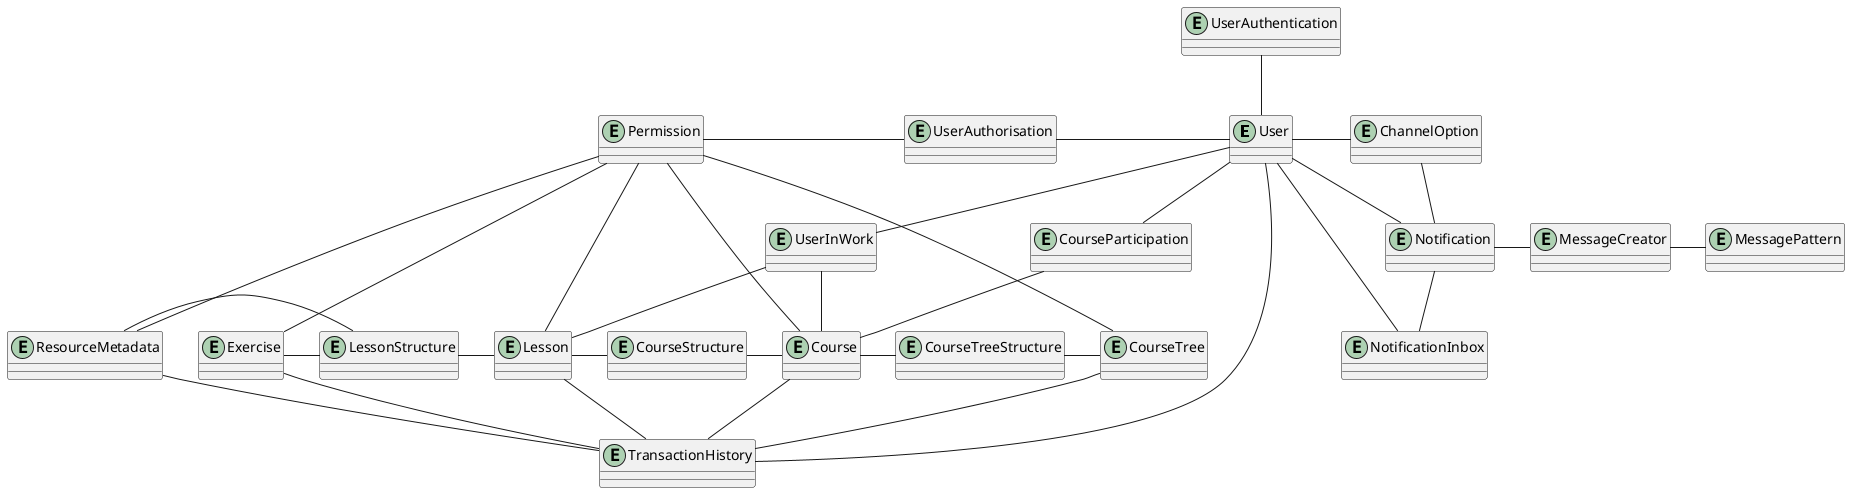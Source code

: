 @startuml

entity User
entity UserAuthentication
entity Permission
entity ResourceMetadata
entity Exercise
entity Lesson
entity LessonStructure
entity Сourse
entity СourseStructure
entity СourseTreeStructure
entity СourseTree
entity UserAuthorisation
entity UserInWork
entity CourseParticipation
entity TransactionHistory
entity Notification
entity NotificationInbox
entity ChannelOption
entity MessagePattern
entity MessageCreator

User -u- UserAuthentication
User -l- UserAuthorisation
User -- UserInWork
User -- CourseParticipation
User -d- TransactionHistory
User -r- Notification
User -r- NotificationInbox
User -r- ChannelOption

UserAuthorisation -l- Permission

Permission -d- ResourceMetadata
Permission -d- Exercise
Permission -d- Lesson
Permission -d- Сourse
Permission -d- СourseTree

Lesson -l- LessonStructure
LessonStructure -l- ResourceMetadata
LessonStructure -l- Exercise

Сourse -l- СourseStructure
СourseStructure -l- Lesson

СourseTree -l- СourseTreeStructure
СourseTreeStructure -l- Сourse

UserInWork -d- Lesson
UserInWork -d- Сourse

CourseParticipation -- Сourse

TransactionHistory -u- ResourceMetadata
TransactionHistory -u- Exercise
TransactionHistory -u- Lesson
TransactionHistory -u- Сourse
TransactionHistory -u- СourseTree

Notification -u- ChannelOption
Notification -d- NotificationInbox

MessageCreator -l- Notification
MessagePattern -l- MessageCreator
@enduml